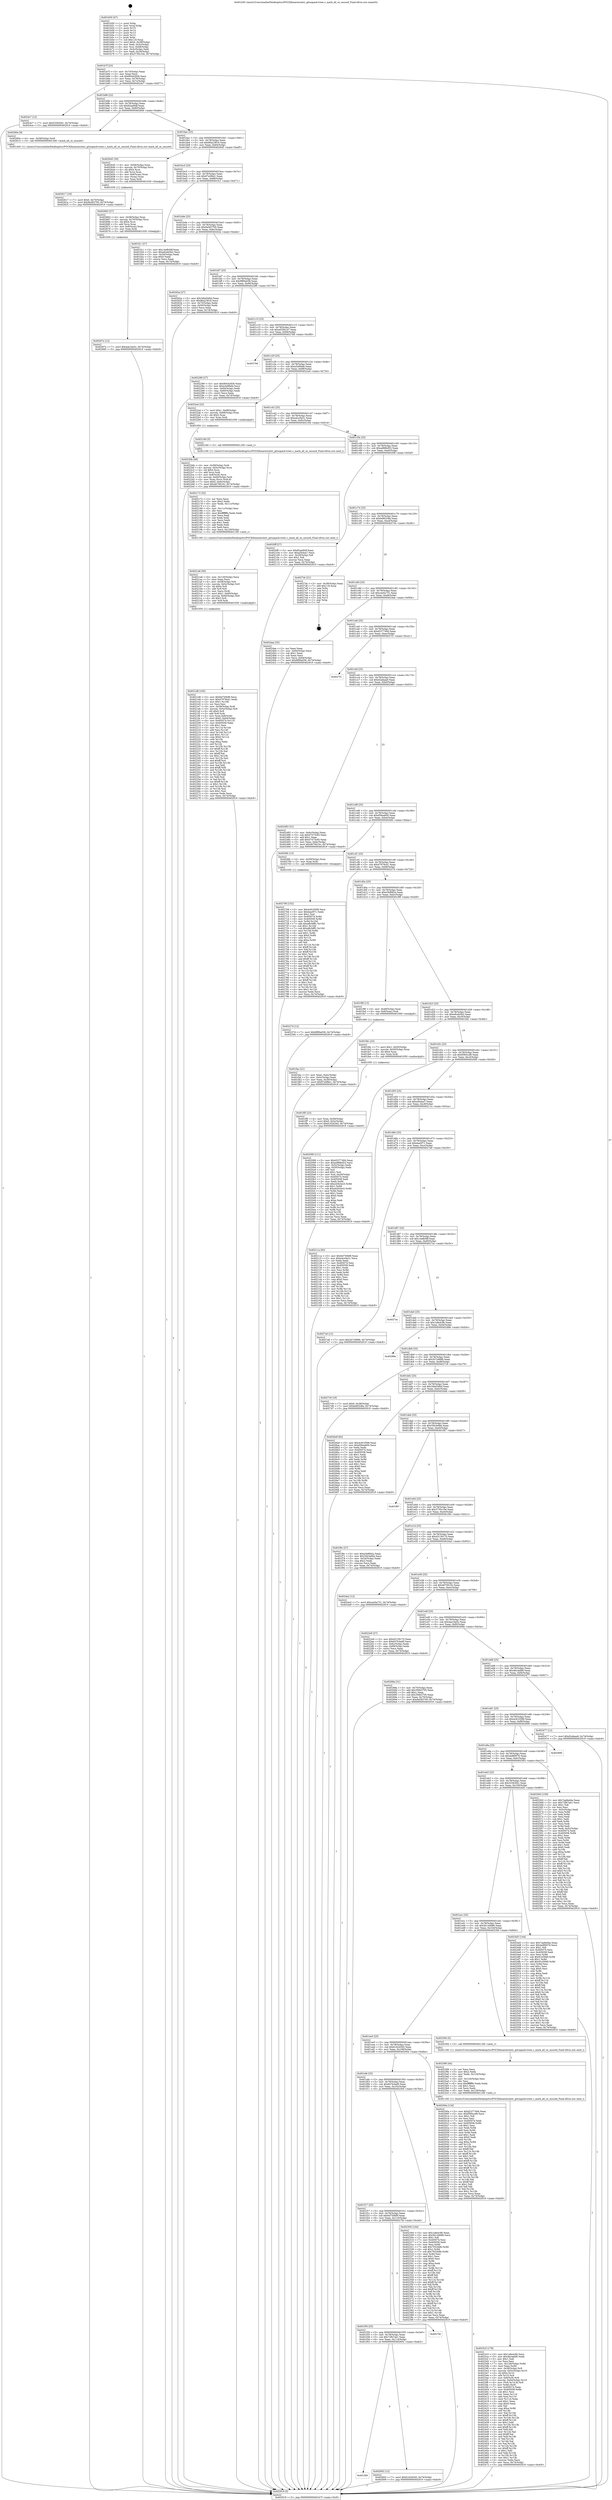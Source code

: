 digraph "0x401b50" {
  label = "0x401b50 (/mnt/c/Users/mathe/Desktop/tcc/POCII/binaries/extr_gitunpack-trees.c_mark_all_ce_unused_Final-ollvm.out::main(0))"
  labelloc = "t"
  node[shape=record]

  Entry [label="",width=0.3,height=0.3,shape=circle,fillcolor=black,style=filled]
  "0x401b7f" [label="{
     0x401b7f [23]\l
     | [instrs]\l
     &nbsp;&nbsp;0x401b7f \<+3\>: mov -0x74(%rbp),%eax\l
     &nbsp;&nbsp;0x401b82 \<+2\>: mov %eax,%ecx\l
     &nbsp;&nbsp;0x401b84 \<+6\>: sub $0x80442836,%ecx\l
     &nbsp;&nbsp;0x401b8a \<+3\>: mov %eax,-0x78(%rbp)\l
     &nbsp;&nbsp;0x401b8d \<+3\>: mov %ecx,-0x7c(%rbp)\l
     &nbsp;&nbsp;0x401b90 \<+6\>: je 00000000004024c7 \<main+0x977\>\l
  }"]
  "0x4024c7" [label="{
     0x4024c7 [12]\l
     | [instrs]\l
     &nbsp;&nbsp;0x4024c7 \<+7\>: movl $0x53363f41,-0x74(%rbp)\l
     &nbsp;&nbsp;0x4024ce \<+5\>: jmp 0000000000402919 \<main+0xdc9\>\l
  }"]
  "0x401b96" [label="{
     0x401b96 [22]\l
     | [instrs]\l
     &nbsp;&nbsp;0x401b96 \<+5\>: jmp 0000000000401b9b \<main+0x4b\>\l
     &nbsp;&nbsp;0x401b9b \<+3\>: mov -0x78(%rbp),%eax\l
     &nbsp;&nbsp;0x401b9e \<+5\>: sub $0x82aefd4f,%eax\l
     &nbsp;&nbsp;0x401ba3 \<+3\>: mov %eax,-0x80(%rbp)\l
     &nbsp;&nbsp;0x401ba6 \<+6\>: je 000000000040260e \<main+0xabe\>\l
  }"]
  Exit [label="",width=0.3,height=0.3,shape=circle,fillcolor=black,style=filled,peripheries=2]
  "0x40260e" [label="{
     0x40260e [9]\l
     | [instrs]\l
     &nbsp;&nbsp;0x40260e \<+4\>: mov -0x58(%rbp),%rdi\l
     &nbsp;&nbsp;0x402612 \<+5\>: call 0000000000401440 \<mark_all_ce_unused\>\l
     | [calls]\l
     &nbsp;&nbsp;0x401440 \{1\} (/mnt/c/Users/mathe/Desktop/tcc/POCII/binaries/extr_gitunpack-trees.c_mark_all_ce_unused_Final-ollvm.out::mark_all_ce_unused)\l
  }"]
  "0x401bac" [label="{
     0x401bac [25]\l
     | [instrs]\l
     &nbsp;&nbsp;0x401bac \<+5\>: jmp 0000000000401bb1 \<main+0x61\>\l
     &nbsp;&nbsp;0x401bb1 \<+3\>: mov -0x78(%rbp),%eax\l
     &nbsp;&nbsp;0x401bb4 \<+5\>: sub $0x86a23816,%eax\l
     &nbsp;&nbsp;0x401bb9 \<+6\>: mov %eax,-0x84(%rbp)\l
     &nbsp;&nbsp;0x401bbf \<+6\>: je 0000000000402645 \<main+0xaf5\>\l
  }"]
  "0x402708" [label="{
     0x402708 [152]\l
     | [instrs]\l
     &nbsp;&nbsp;0x402708 \<+5\>: mov $0x4c810599,%ecx\l
     &nbsp;&nbsp;0x40270d \<+5\>: mov $0xdaa5f71,%edx\l
     &nbsp;&nbsp;0x402712 \<+3\>: mov $0x1,%sil\l
     &nbsp;&nbsp;0x402715 \<+8\>: mov 0x405074,%r8d\l
     &nbsp;&nbsp;0x40271d \<+8\>: mov 0x405058,%r9d\l
     &nbsp;&nbsp;0x402725 \<+3\>: mov %r8d,%r10d\l
     &nbsp;&nbsp;0x402728 \<+7\>: add $0xafb3dff1,%r10d\l
     &nbsp;&nbsp;0x40272f \<+4\>: sub $0x1,%r10d\l
     &nbsp;&nbsp;0x402733 \<+7\>: sub $0xafb3dff1,%r10d\l
     &nbsp;&nbsp;0x40273a \<+4\>: imul %r10d,%r8d\l
     &nbsp;&nbsp;0x40273e \<+4\>: and $0x1,%r8d\l
     &nbsp;&nbsp;0x402742 \<+4\>: cmp $0x0,%r8d\l
     &nbsp;&nbsp;0x402746 \<+4\>: sete %r11b\l
     &nbsp;&nbsp;0x40274a \<+4\>: cmp $0xa,%r9d\l
     &nbsp;&nbsp;0x40274e \<+3\>: setl %bl\l
     &nbsp;&nbsp;0x402751 \<+3\>: mov %r11b,%r14b\l
     &nbsp;&nbsp;0x402754 \<+4\>: xor $0xff,%r14b\l
     &nbsp;&nbsp;0x402758 \<+3\>: mov %bl,%r15b\l
     &nbsp;&nbsp;0x40275b \<+4\>: xor $0xff,%r15b\l
     &nbsp;&nbsp;0x40275f \<+4\>: xor $0x1,%sil\l
     &nbsp;&nbsp;0x402763 \<+3\>: mov %r14b,%r12b\l
     &nbsp;&nbsp;0x402766 \<+4\>: and $0xff,%r12b\l
     &nbsp;&nbsp;0x40276a \<+3\>: and %sil,%r11b\l
     &nbsp;&nbsp;0x40276d \<+3\>: mov %r15b,%r13b\l
     &nbsp;&nbsp;0x402770 \<+4\>: and $0xff,%r13b\l
     &nbsp;&nbsp;0x402774 \<+3\>: and %sil,%bl\l
     &nbsp;&nbsp;0x402777 \<+3\>: or %r11b,%r12b\l
     &nbsp;&nbsp;0x40277a \<+3\>: or %bl,%r13b\l
     &nbsp;&nbsp;0x40277d \<+3\>: xor %r13b,%r12b\l
     &nbsp;&nbsp;0x402780 \<+3\>: or %r15b,%r14b\l
     &nbsp;&nbsp;0x402783 \<+4\>: xor $0xff,%r14b\l
     &nbsp;&nbsp;0x402787 \<+4\>: or $0x1,%sil\l
     &nbsp;&nbsp;0x40278b \<+3\>: and %sil,%r14b\l
     &nbsp;&nbsp;0x40278e \<+3\>: or %r14b,%r12b\l
     &nbsp;&nbsp;0x402791 \<+4\>: test $0x1,%r12b\l
     &nbsp;&nbsp;0x402795 \<+3\>: cmovne %edx,%ecx\l
     &nbsp;&nbsp;0x402798 \<+3\>: mov %ecx,-0x74(%rbp)\l
     &nbsp;&nbsp;0x40279b \<+5\>: jmp 0000000000402919 \<main+0xdc9\>\l
  }"]
  "0x402645" [label="{
     0x402645 [30]\l
     | [instrs]\l
     &nbsp;&nbsp;0x402645 \<+4\>: mov -0x58(%rbp),%rax\l
     &nbsp;&nbsp;0x402649 \<+4\>: movslq -0x70(%rbp),%rcx\l
     &nbsp;&nbsp;0x40264d \<+4\>: shl $0x4,%rcx\l
     &nbsp;&nbsp;0x402651 \<+3\>: add %rcx,%rax\l
     &nbsp;&nbsp;0x402654 \<+4\>: mov 0x8(%rax),%rax\l
     &nbsp;&nbsp;0x402658 \<+3\>: mov (%rax),%rax\l
     &nbsp;&nbsp;0x40265b \<+3\>: mov %rax,%rdi\l
     &nbsp;&nbsp;0x40265e \<+5\>: call 0000000000401030 \<free@plt\>\l
     | [calls]\l
     &nbsp;&nbsp;0x401030 \{1\} (unknown)\l
  }"]
  "0x401bc5" [label="{
     0x401bc5 [25]\l
     | [instrs]\l
     &nbsp;&nbsp;0x401bc5 \<+5\>: jmp 0000000000401bca \<main+0x7a\>\l
     &nbsp;&nbsp;0x401bca \<+3\>: mov -0x78(%rbp),%eax\l
     &nbsp;&nbsp;0x401bcd \<+5\>: sub $0x97a5f6e1,%eax\l
     &nbsp;&nbsp;0x401bd2 \<+6\>: mov %eax,-0x88(%rbp)\l
     &nbsp;&nbsp;0x401bd8 \<+6\>: je 0000000000401fc1 \<main+0x471\>\l
  }"]
  "0x40267e" [label="{
     0x40267e [12]\l
     | [instrs]\l
     &nbsp;&nbsp;0x40267e \<+7\>: movl $0x4ae1be5c,-0x74(%rbp)\l
     &nbsp;&nbsp;0x402685 \<+5\>: jmp 0000000000402919 \<main+0xdc9\>\l
  }"]
  "0x401fc1" [label="{
     0x401fc1 [27]\l
     | [instrs]\l
     &nbsp;&nbsp;0x401fc1 \<+5\>: mov $0x14efb58f,%eax\l
     &nbsp;&nbsp;0x401fc6 \<+5\>: mov $0xe9ceb5b2,%ecx\l
     &nbsp;&nbsp;0x401fcb \<+3\>: mov -0x30(%rbp),%edx\l
     &nbsp;&nbsp;0x401fce \<+3\>: cmp $0x0,%edx\l
     &nbsp;&nbsp;0x401fd1 \<+3\>: cmove %ecx,%eax\l
     &nbsp;&nbsp;0x401fd4 \<+3\>: mov %eax,-0x74(%rbp)\l
     &nbsp;&nbsp;0x401fd7 \<+5\>: jmp 0000000000402919 \<main+0xdc9\>\l
  }"]
  "0x401bde" [label="{
     0x401bde [25]\l
     | [instrs]\l
     &nbsp;&nbsp;0x401bde \<+5\>: jmp 0000000000401be3 \<main+0x93\>\l
     &nbsp;&nbsp;0x401be3 \<+3\>: mov -0x78(%rbp),%eax\l
     &nbsp;&nbsp;0x401be6 \<+5\>: sub $0x9a583700,%eax\l
     &nbsp;&nbsp;0x401beb \<+6\>: mov %eax,-0x8c(%rbp)\l
     &nbsp;&nbsp;0x401bf1 \<+6\>: je 000000000040262a \<main+0xada\>\l
  }"]
  "0x402663" [label="{
     0x402663 [27]\l
     | [instrs]\l
     &nbsp;&nbsp;0x402663 \<+4\>: mov -0x58(%rbp),%rax\l
     &nbsp;&nbsp;0x402667 \<+4\>: movslq -0x70(%rbp),%rcx\l
     &nbsp;&nbsp;0x40266b \<+4\>: shl $0x4,%rcx\l
     &nbsp;&nbsp;0x40266f \<+3\>: add %rcx,%rax\l
     &nbsp;&nbsp;0x402672 \<+4\>: mov 0x8(%rax),%rax\l
     &nbsp;&nbsp;0x402676 \<+3\>: mov %rax,%rdi\l
     &nbsp;&nbsp;0x402679 \<+5\>: call 0000000000401030 \<free@plt\>\l
     | [calls]\l
     &nbsp;&nbsp;0x401030 \{1\} (unknown)\l
  }"]
  "0x40262a" [label="{
     0x40262a [27]\l
     | [instrs]\l
     &nbsp;&nbsp;0x40262a \<+5\>: mov $0x34bd3d0d,%eax\l
     &nbsp;&nbsp;0x40262f \<+5\>: mov $0x86a23816,%ecx\l
     &nbsp;&nbsp;0x402634 \<+3\>: mov -0x70(%rbp),%edx\l
     &nbsp;&nbsp;0x402637 \<+3\>: cmp -0x50(%rbp),%edx\l
     &nbsp;&nbsp;0x40263a \<+3\>: cmovl %ecx,%eax\l
     &nbsp;&nbsp;0x40263d \<+3\>: mov %eax,-0x74(%rbp)\l
     &nbsp;&nbsp;0x402640 \<+5\>: jmp 0000000000402919 \<main+0xdc9\>\l
  }"]
  "0x401bf7" [label="{
     0x401bf7 [25]\l
     | [instrs]\l
     &nbsp;&nbsp;0x401bf7 \<+5\>: jmp 0000000000401bfc \<main+0xac\>\l
     &nbsp;&nbsp;0x401bfc \<+3\>: mov -0x78(%rbp),%eax\l
     &nbsp;&nbsp;0x401bff \<+5\>: sub $0x9f90a036,%eax\l
     &nbsp;&nbsp;0x401c04 \<+6\>: mov %eax,-0x90(%rbp)\l
     &nbsp;&nbsp;0x401c0a \<+6\>: je 0000000000402289 \<main+0x739\>\l
  }"]
  "0x402617" [label="{
     0x402617 [19]\l
     | [instrs]\l
     &nbsp;&nbsp;0x402617 \<+7\>: movl $0x0,-0x70(%rbp)\l
     &nbsp;&nbsp;0x40261e \<+7\>: movl $0x9a583700,-0x74(%rbp)\l
     &nbsp;&nbsp;0x402625 \<+5\>: jmp 0000000000402919 \<main+0xdc9\>\l
  }"]
  "0x402289" [label="{
     0x402289 [27]\l
     | [instrs]\l
     &nbsp;&nbsp;0x402289 \<+5\>: mov $0x80442836,%eax\l
     &nbsp;&nbsp;0x40228e \<+5\>: mov $0xa3e99efe,%ecx\l
     &nbsp;&nbsp;0x402293 \<+3\>: mov -0x64(%rbp),%edx\l
     &nbsp;&nbsp;0x402296 \<+3\>: cmp -0x60(%rbp),%edx\l
     &nbsp;&nbsp;0x402299 \<+3\>: cmovl %ecx,%eax\l
     &nbsp;&nbsp;0x40229c \<+3\>: mov %eax,-0x74(%rbp)\l
     &nbsp;&nbsp;0x40229f \<+5\>: jmp 0000000000402919 \<main+0xdc9\>\l
  }"]
  "0x401c10" [label="{
     0x401c10 [25]\l
     | [instrs]\l
     &nbsp;&nbsp;0x401c10 \<+5\>: jmp 0000000000401c15 \<main+0xc5\>\l
     &nbsp;&nbsp;0x401c15 \<+3\>: mov -0x78(%rbp),%eax\l
     &nbsp;&nbsp;0x401c18 \<+5\>: sub $0xa035b1a7,%eax\l
     &nbsp;&nbsp;0x401c1d \<+6\>: mov %eax,-0x94(%rbp)\l
     &nbsp;&nbsp;0x401c23 \<+6\>: je 00000000004027b8 \<main+0xc68\>\l
  }"]
  "0x401f49" [label="{
     0x401f49\l
  }", style=dashed]
  "0x4027b8" [label="{
     0x4027b8\l
  }", style=dashed]
  "0x401c29" [label="{
     0x401c29 [25]\l
     | [instrs]\l
     &nbsp;&nbsp;0x401c29 \<+5\>: jmp 0000000000401c2e \<main+0xde\>\l
     &nbsp;&nbsp;0x401c2e \<+3\>: mov -0x78(%rbp),%eax\l
     &nbsp;&nbsp;0x401c31 \<+5\>: sub $0xa3e99efe,%eax\l
     &nbsp;&nbsp;0x401c36 \<+6\>: mov %eax,-0x98(%rbp)\l
     &nbsp;&nbsp;0x401c3c \<+6\>: je 00000000004022a4 \<main+0x754\>\l
  }"]
  "0x402602" [label="{
     0x402602 [12]\l
     | [instrs]\l
     &nbsp;&nbsp;0x402602 \<+7\>: movl $0x6162d345,-0x74(%rbp)\l
     &nbsp;&nbsp;0x402609 \<+5\>: jmp 0000000000402919 \<main+0xdc9\>\l
  }"]
  "0x4022a4" [label="{
     0x4022a4 [23]\l
     | [instrs]\l
     &nbsp;&nbsp;0x4022a4 \<+7\>: movl $0x1,-0x68(%rbp)\l
     &nbsp;&nbsp;0x4022ab \<+4\>: movslq -0x68(%rbp),%rax\l
     &nbsp;&nbsp;0x4022af \<+4\>: shl $0x2,%rax\l
     &nbsp;&nbsp;0x4022b3 \<+3\>: mov %rax,%rdi\l
     &nbsp;&nbsp;0x4022b6 \<+5\>: call 0000000000401050 \<malloc@plt\>\l
     | [calls]\l
     &nbsp;&nbsp;0x401050 \{1\} (unknown)\l
  }"]
  "0x401c42" [label="{
     0x401c42 [25]\l
     | [instrs]\l
     &nbsp;&nbsp;0x401c42 \<+5\>: jmp 0000000000401c47 \<main+0xf7\>\l
     &nbsp;&nbsp;0x401c47 \<+3\>: mov -0x78(%rbp),%eax\l
     &nbsp;&nbsp;0x401c4a \<+5\>: sub $0xa4cc9a31,%eax\l
     &nbsp;&nbsp;0x401c4f \<+6\>: mov %eax,-0x9c(%rbp)\l
     &nbsp;&nbsp;0x401c55 \<+6\>: je 000000000040216d \<main+0x61d\>\l
  }"]
  "0x401f30" [label="{
     0x401f30 [25]\l
     | [instrs]\l
     &nbsp;&nbsp;0x401f30 \<+5\>: jmp 0000000000401f35 \<main+0x3e5\>\l
     &nbsp;&nbsp;0x401f35 \<+3\>: mov -0x78(%rbp),%eax\l
     &nbsp;&nbsp;0x401f38 \<+5\>: sub $0x72fb7ab1,%eax\l
     &nbsp;&nbsp;0x401f3d \<+6\>: mov %eax,-0x114(%rbp)\l
     &nbsp;&nbsp;0x401f43 \<+6\>: je 0000000000402602 \<main+0xab2\>\l
  }"]
  "0x40216d" [label="{
     0x40216d [5]\l
     | [instrs]\l
     &nbsp;&nbsp;0x40216d \<+5\>: call 0000000000401160 \<next_i\>\l
     | [calls]\l
     &nbsp;&nbsp;0x401160 \{1\} (/mnt/c/Users/mathe/Desktop/tcc/POCII/binaries/extr_gitunpack-trees.c_mark_all_ce_unused_Final-ollvm.out::next_i)\l
  }"]
  "0x401c5b" [label="{
     0x401c5b [25]\l
     | [instrs]\l
     &nbsp;&nbsp;0x401c5b \<+5\>: jmp 0000000000401c60 \<main+0x110\>\l
     &nbsp;&nbsp;0x401c60 \<+3\>: mov -0x78(%rbp),%eax\l
     &nbsp;&nbsp;0x401c63 \<+5\>: sub $0xad88bd53,%eax\l
     &nbsp;&nbsp;0x401c68 \<+6\>: mov %eax,-0xa0(%rbp)\l
     &nbsp;&nbsp;0x401c6e \<+6\>: je 00000000004020ff \<main+0x5af\>\l
  }"]
  "0x4027fd" [label="{
     0x4027fd\l
  }", style=dashed]
  "0x4020ff" [label="{
     0x4020ff [27]\l
     | [instrs]\l
     &nbsp;&nbsp;0x4020ff \<+5\>: mov $0x82aefd4f,%eax\l
     &nbsp;&nbsp;0x402104 \<+5\>: mov $0xa5b4ea7,%ecx\l
     &nbsp;&nbsp;0x402109 \<+3\>: mov -0x29(%rbp),%dl\l
     &nbsp;&nbsp;0x40210c \<+3\>: test $0x1,%dl\l
     &nbsp;&nbsp;0x40210f \<+3\>: cmovne %ecx,%eax\l
     &nbsp;&nbsp;0x402112 \<+3\>: mov %eax,-0x74(%rbp)\l
     &nbsp;&nbsp;0x402115 \<+5\>: jmp 0000000000402919 \<main+0xdc9\>\l
  }"]
  "0x401c74" [label="{
     0x401c74 [25]\l
     | [instrs]\l
     &nbsp;&nbsp;0x401c74 \<+5\>: jmp 0000000000401c79 \<main+0x129\>\l
     &nbsp;&nbsp;0x401c79 \<+3\>: mov -0x78(%rbp),%eax\l
     &nbsp;&nbsp;0x401c7c \<+5\>: sub $0xbd6024fa,%eax\l
     &nbsp;&nbsp;0x401c81 \<+6\>: mov %eax,-0xa4(%rbp)\l
     &nbsp;&nbsp;0x401c87 \<+6\>: je 00000000004027dc \<main+0xc8c\>\l
  }"]
  "0x4023c5" [label="{
     0x4023c5 [178]\l
     | [instrs]\l
     &nbsp;&nbsp;0x4023c5 \<+5\>: mov $0x1afe4c9b,%ecx\l
     &nbsp;&nbsp;0x4023ca \<+5\>: mov $0x4bc4afd0,%edx\l
     &nbsp;&nbsp;0x4023cf \<+3\>: mov $0x1,%dil\l
     &nbsp;&nbsp;0x4023d2 \<+2\>: xor %esi,%esi\l
     &nbsp;&nbsp;0x4023d4 \<+7\>: mov -0x128(%rbp),%r8d\l
     &nbsp;&nbsp;0x4023db \<+4\>: imul %eax,%r8d\l
     &nbsp;&nbsp;0x4023df \<+4\>: mov -0x58(%rbp),%r9\l
     &nbsp;&nbsp;0x4023e3 \<+4\>: movslq -0x5c(%rbp),%r10\l
     &nbsp;&nbsp;0x4023e7 \<+4\>: shl $0x4,%r10\l
     &nbsp;&nbsp;0x4023eb \<+3\>: add %r10,%r9\l
     &nbsp;&nbsp;0x4023ee \<+4\>: mov 0x8(%r9),%r9\l
     &nbsp;&nbsp;0x4023f2 \<+4\>: movslq -0x64(%rbp),%r10\l
     &nbsp;&nbsp;0x4023f6 \<+4\>: mov (%r9,%r10,8),%r9\l
     &nbsp;&nbsp;0x4023fa \<+3\>: mov %r8d,(%r9)\l
     &nbsp;&nbsp;0x4023fd \<+7\>: mov 0x405074,%eax\l
     &nbsp;&nbsp;0x402404 \<+8\>: mov 0x405058,%r8d\l
     &nbsp;&nbsp;0x40240c \<+3\>: sub $0x1,%esi\l
     &nbsp;&nbsp;0x40240f \<+3\>: mov %eax,%r11d\l
     &nbsp;&nbsp;0x402412 \<+3\>: add %esi,%r11d\l
     &nbsp;&nbsp;0x402415 \<+4\>: imul %r11d,%eax\l
     &nbsp;&nbsp;0x402419 \<+3\>: and $0x1,%eax\l
     &nbsp;&nbsp;0x40241c \<+3\>: cmp $0x0,%eax\l
     &nbsp;&nbsp;0x40241f \<+3\>: sete %bl\l
     &nbsp;&nbsp;0x402422 \<+4\>: cmp $0xa,%r8d\l
     &nbsp;&nbsp;0x402426 \<+4\>: setl %r14b\l
     &nbsp;&nbsp;0x40242a \<+3\>: mov %bl,%r15b\l
     &nbsp;&nbsp;0x40242d \<+4\>: xor $0xff,%r15b\l
     &nbsp;&nbsp;0x402431 \<+3\>: mov %r14b,%r12b\l
     &nbsp;&nbsp;0x402434 \<+4\>: xor $0xff,%r12b\l
     &nbsp;&nbsp;0x402438 \<+4\>: xor $0x1,%dil\l
     &nbsp;&nbsp;0x40243c \<+3\>: mov %r15b,%r13b\l
     &nbsp;&nbsp;0x40243f \<+4\>: and $0xff,%r13b\l
     &nbsp;&nbsp;0x402443 \<+3\>: and %dil,%bl\l
     &nbsp;&nbsp;0x402446 \<+3\>: mov %r12b,%al\l
     &nbsp;&nbsp;0x402449 \<+2\>: and $0xff,%al\l
     &nbsp;&nbsp;0x40244b \<+3\>: and %dil,%r14b\l
     &nbsp;&nbsp;0x40244e \<+3\>: or %bl,%r13b\l
     &nbsp;&nbsp;0x402451 \<+3\>: or %r14b,%al\l
     &nbsp;&nbsp;0x402454 \<+3\>: xor %al,%r13b\l
     &nbsp;&nbsp;0x402457 \<+3\>: or %r12b,%r15b\l
     &nbsp;&nbsp;0x40245a \<+4\>: xor $0xff,%r15b\l
     &nbsp;&nbsp;0x40245e \<+4\>: or $0x1,%dil\l
     &nbsp;&nbsp;0x402462 \<+3\>: and %dil,%r15b\l
     &nbsp;&nbsp;0x402465 \<+3\>: or %r15b,%r13b\l
     &nbsp;&nbsp;0x402468 \<+4\>: test $0x1,%r13b\l
     &nbsp;&nbsp;0x40246c \<+3\>: cmovne %edx,%ecx\l
     &nbsp;&nbsp;0x40246f \<+3\>: mov %ecx,-0x74(%rbp)\l
     &nbsp;&nbsp;0x402472 \<+5\>: jmp 0000000000402919 \<main+0xdc9\>\l
  }"]
  "0x4027dc" [label="{
     0x4027dc [21]\l
     | [instrs]\l
     &nbsp;&nbsp;0x4027dc \<+3\>: mov -0x38(%rbp),%eax\l
     &nbsp;&nbsp;0x4027df \<+7\>: add $0x118,%rsp\l
     &nbsp;&nbsp;0x4027e6 \<+1\>: pop %rbx\l
     &nbsp;&nbsp;0x4027e7 \<+2\>: pop %r12\l
     &nbsp;&nbsp;0x4027e9 \<+2\>: pop %r13\l
     &nbsp;&nbsp;0x4027eb \<+2\>: pop %r14\l
     &nbsp;&nbsp;0x4027ed \<+2\>: pop %r15\l
     &nbsp;&nbsp;0x4027ef \<+1\>: pop %rbp\l
     &nbsp;&nbsp;0x4027f0 \<+1\>: ret\l
  }"]
  "0x401c8d" [label="{
     0x401c8d [25]\l
     | [instrs]\l
     &nbsp;&nbsp;0x401c8d \<+5\>: jmp 0000000000401c92 \<main+0x142\>\l
     &nbsp;&nbsp;0x401c92 \<+3\>: mov -0x78(%rbp),%eax\l
     &nbsp;&nbsp;0x401c95 \<+5\>: sub $0xcee5a731,%eax\l
     &nbsp;&nbsp;0x401c9a \<+6\>: mov %eax,-0xa8(%rbp)\l
     &nbsp;&nbsp;0x401ca0 \<+6\>: je 00000000004024ae \<main+0x95e\>\l
  }"]
  "0x402399" [label="{
     0x402399 [44]\l
     | [instrs]\l
     &nbsp;&nbsp;0x402399 \<+2\>: xor %ecx,%ecx\l
     &nbsp;&nbsp;0x40239b \<+5\>: mov $0x2,%edx\l
     &nbsp;&nbsp;0x4023a0 \<+6\>: mov %edx,-0x124(%rbp)\l
     &nbsp;&nbsp;0x4023a6 \<+1\>: cltd\l
     &nbsp;&nbsp;0x4023a7 \<+6\>: mov -0x124(%rbp),%esi\l
     &nbsp;&nbsp;0x4023ad \<+2\>: idiv %esi\l
     &nbsp;&nbsp;0x4023af \<+6\>: imul $0xfffffffe,%edx,%edx\l
     &nbsp;&nbsp;0x4023b5 \<+3\>: sub $0x1,%ecx\l
     &nbsp;&nbsp;0x4023b8 \<+2\>: sub %ecx,%edx\l
     &nbsp;&nbsp;0x4023ba \<+6\>: mov %edx,-0x128(%rbp)\l
     &nbsp;&nbsp;0x4023c0 \<+5\>: call 0000000000401160 \<next_i\>\l
     | [calls]\l
     &nbsp;&nbsp;0x401160 \{1\} (/mnt/c/Users/mathe/Desktop/tcc/POCII/binaries/extr_gitunpack-trees.c_mark_all_ce_unused_Final-ollvm.out::next_i)\l
  }"]
  "0x4024ae" [label="{
     0x4024ae [25]\l
     | [instrs]\l
     &nbsp;&nbsp;0x4024ae \<+2\>: xor %eax,%eax\l
     &nbsp;&nbsp;0x4024b0 \<+3\>: mov -0x64(%rbp),%ecx\l
     &nbsp;&nbsp;0x4024b3 \<+3\>: sub $0x1,%eax\l
     &nbsp;&nbsp;0x4024b6 \<+2\>: sub %eax,%ecx\l
     &nbsp;&nbsp;0x4024b8 \<+3\>: mov %ecx,-0x64(%rbp)\l
     &nbsp;&nbsp;0x4024bb \<+7\>: movl $0x9f90a036,-0x74(%rbp)\l
     &nbsp;&nbsp;0x4024c2 \<+5\>: jmp 0000000000402919 \<main+0xdc9\>\l
  }"]
  "0x401ca6" [label="{
     0x401ca6 [25]\l
     | [instrs]\l
     &nbsp;&nbsp;0x401ca6 \<+5\>: jmp 0000000000401cab \<main+0x15b\>\l
     &nbsp;&nbsp;0x401cab \<+3\>: mov -0x78(%rbp),%eax\l
     &nbsp;&nbsp;0x401cae \<+5\>: sub $0xd2377494,%eax\l
     &nbsp;&nbsp;0x401cb3 \<+6\>: mov %eax,-0xac(%rbp)\l
     &nbsp;&nbsp;0x401cb9 \<+6\>: je 00000000004027f1 \<main+0xca1\>\l
  }"]
  "0x401f17" [label="{
     0x401f17 [25]\l
     | [instrs]\l
     &nbsp;&nbsp;0x401f17 \<+5\>: jmp 0000000000401f1c \<main+0x3cc\>\l
     &nbsp;&nbsp;0x401f1c \<+3\>: mov -0x78(%rbp),%eax\l
     &nbsp;&nbsp;0x401f1f \<+5\>: sub $0x6d750bf9,%eax\l
     &nbsp;&nbsp;0x401f24 \<+6\>: mov %eax,-0x110(%rbp)\l
     &nbsp;&nbsp;0x401f2a \<+6\>: je 00000000004027fd \<main+0xcad\>\l
  }"]
  "0x4027f1" [label="{
     0x4027f1\l
  }", style=dashed]
  "0x401cbf" [label="{
     0x401cbf [25]\l
     | [instrs]\l
     &nbsp;&nbsp;0x401cbf \<+5\>: jmp 0000000000401cc4 \<main+0x174\>\l
     &nbsp;&nbsp;0x401cc4 \<+3\>: mov -0x78(%rbp),%eax\l
     &nbsp;&nbsp;0x401cc7 \<+5\>: sub $0xd2afaaa9,%eax\l
     &nbsp;&nbsp;0x401ccc \<+6\>: mov %eax,-0xb0(%rbp)\l
     &nbsp;&nbsp;0x401cd2 \<+6\>: je 0000000000402483 \<main+0x933\>\l
  }"]
  "0x402304" [label="{
     0x402304 [144]\l
     | [instrs]\l
     &nbsp;&nbsp;0x402304 \<+5\>: mov $0x1afe4c9b,%eax\l
     &nbsp;&nbsp;0x402309 \<+5\>: mov $0x5b144686,%ecx\l
     &nbsp;&nbsp;0x40230e \<+2\>: mov $0x1,%dl\l
     &nbsp;&nbsp;0x402310 \<+7\>: mov 0x405074,%esi\l
     &nbsp;&nbsp;0x402317 \<+7\>: mov 0x405058,%edi\l
     &nbsp;&nbsp;0x40231e \<+3\>: mov %esi,%r8d\l
     &nbsp;&nbsp;0x402321 \<+7\>: add $0x7f324dfe,%r8d\l
     &nbsp;&nbsp;0x402328 \<+4\>: sub $0x1,%r8d\l
     &nbsp;&nbsp;0x40232c \<+7\>: sub $0x7f324dfe,%r8d\l
     &nbsp;&nbsp;0x402333 \<+4\>: imul %r8d,%esi\l
     &nbsp;&nbsp;0x402337 \<+3\>: and $0x1,%esi\l
     &nbsp;&nbsp;0x40233a \<+3\>: cmp $0x0,%esi\l
     &nbsp;&nbsp;0x40233d \<+4\>: sete %r9b\l
     &nbsp;&nbsp;0x402341 \<+3\>: cmp $0xa,%edi\l
     &nbsp;&nbsp;0x402344 \<+4\>: setl %r10b\l
     &nbsp;&nbsp;0x402348 \<+3\>: mov %r9b,%r11b\l
     &nbsp;&nbsp;0x40234b \<+4\>: xor $0xff,%r11b\l
     &nbsp;&nbsp;0x40234f \<+3\>: mov %r10b,%bl\l
     &nbsp;&nbsp;0x402352 \<+3\>: xor $0xff,%bl\l
     &nbsp;&nbsp;0x402355 \<+3\>: xor $0x1,%dl\l
     &nbsp;&nbsp;0x402358 \<+3\>: mov %r11b,%r14b\l
     &nbsp;&nbsp;0x40235b \<+4\>: and $0xff,%r14b\l
     &nbsp;&nbsp;0x40235f \<+3\>: and %dl,%r9b\l
     &nbsp;&nbsp;0x402362 \<+3\>: mov %bl,%r15b\l
     &nbsp;&nbsp;0x402365 \<+4\>: and $0xff,%r15b\l
     &nbsp;&nbsp;0x402369 \<+3\>: and %dl,%r10b\l
     &nbsp;&nbsp;0x40236c \<+3\>: or %r9b,%r14b\l
     &nbsp;&nbsp;0x40236f \<+3\>: or %r10b,%r15b\l
     &nbsp;&nbsp;0x402372 \<+3\>: xor %r15b,%r14b\l
     &nbsp;&nbsp;0x402375 \<+3\>: or %bl,%r11b\l
     &nbsp;&nbsp;0x402378 \<+4\>: xor $0xff,%r11b\l
     &nbsp;&nbsp;0x40237c \<+3\>: or $0x1,%dl\l
     &nbsp;&nbsp;0x40237f \<+3\>: and %dl,%r11b\l
     &nbsp;&nbsp;0x402382 \<+3\>: or %r11b,%r14b\l
     &nbsp;&nbsp;0x402385 \<+4\>: test $0x1,%r14b\l
     &nbsp;&nbsp;0x402389 \<+3\>: cmovne %ecx,%eax\l
     &nbsp;&nbsp;0x40238c \<+3\>: mov %eax,-0x74(%rbp)\l
     &nbsp;&nbsp;0x40238f \<+5\>: jmp 0000000000402919 \<main+0xdc9\>\l
  }"]
  "0x402483" [label="{
     0x402483 [31]\l
     | [instrs]\l
     &nbsp;&nbsp;0x402483 \<+3\>: mov -0x6c(%rbp),%eax\l
     &nbsp;&nbsp;0x402486 \<+5\>: sub $0xd7473c65,%eax\l
     &nbsp;&nbsp;0x40248b \<+3\>: add $0x1,%eax\l
     &nbsp;&nbsp;0x40248e \<+5\>: add $0xd7473c65,%eax\l
     &nbsp;&nbsp;0x402493 \<+3\>: mov %eax,-0x6c(%rbp)\l
     &nbsp;&nbsp;0x402496 \<+7\>: movl $0x4670610c,-0x74(%rbp)\l
     &nbsp;&nbsp;0x40249d \<+5\>: jmp 0000000000402919 \<main+0xdc9\>\l
  }"]
  "0x401cd8" [label="{
     0x401cd8 [25]\l
     | [instrs]\l
     &nbsp;&nbsp;0x401cd8 \<+5\>: jmp 0000000000401cdd \<main+0x18d\>\l
     &nbsp;&nbsp;0x401cdd \<+3\>: mov -0x78(%rbp),%eax\l
     &nbsp;&nbsp;0x401ce0 \<+5\>: sub $0xd56ea600,%eax\l
     &nbsp;&nbsp;0x401ce5 \<+6\>: mov %eax,-0xb4(%rbp)\l
     &nbsp;&nbsp;0x401ceb \<+6\>: je 00000000004026fc \<main+0xbac\>\l
  }"]
  "0x4022bb" [label="{
     0x4022bb [46]\l
     | [instrs]\l
     &nbsp;&nbsp;0x4022bb \<+4\>: mov -0x58(%rbp),%rdi\l
     &nbsp;&nbsp;0x4022bf \<+4\>: movslq -0x5c(%rbp),%rcx\l
     &nbsp;&nbsp;0x4022c3 \<+4\>: shl $0x4,%rcx\l
     &nbsp;&nbsp;0x4022c7 \<+3\>: add %rcx,%rdi\l
     &nbsp;&nbsp;0x4022ca \<+4\>: mov 0x8(%rdi),%rcx\l
     &nbsp;&nbsp;0x4022ce \<+4\>: movslq -0x64(%rbp),%rdi\l
     &nbsp;&nbsp;0x4022d2 \<+4\>: mov %rax,(%rcx,%rdi,8)\l
     &nbsp;&nbsp;0x4022d6 \<+7\>: movl $0x0,-0x6c(%rbp)\l
     &nbsp;&nbsp;0x4022dd \<+7\>: movl $0x4670610c,-0x74(%rbp)\l
     &nbsp;&nbsp;0x4022e4 \<+5\>: jmp 0000000000402919 \<main+0xdc9\>\l
  }"]
  "0x4026fc" [label="{
     0x4026fc [12]\l
     | [instrs]\l
     &nbsp;&nbsp;0x4026fc \<+4\>: mov -0x58(%rbp),%rax\l
     &nbsp;&nbsp;0x402700 \<+3\>: mov %rax,%rdi\l
     &nbsp;&nbsp;0x402703 \<+5\>: call 0000000000401030 \<free@plt\>\l
     | [calls]\l
     &nbsp;&nbsp;0x401030 \{1\} (unknown)\l
  }"]
  "0x401cf1" [label="{
     0x401cf1 [25]\l
     | [instrs]\l
     &nbsp;&nbsp;0x401cf1 \<+5\>: jmp 0000000000401cf6 \<main+0x1a6\>\l
     &nbsp;&nbsp;0x401cf6 \<+3\>: mov -0x78(%rbp),%eax\l
     &nbsp;&nbsp;0x401cf9 \<+5\>: sub $0xd7978cd1,%eax\l
     &nbsp;&nbsp;0x401cfe \<+6\>: mov %eax,-0xb8(%rbp)\l
     &nbsp;&nbsp;0x401d04 \<+6\>: je 000000000040227d \<main+0x72d\>\l
  }"]
  "0x4021d8" [label="{
     0x4021d8 [165]\l
     | [instrs]\l
     &nbsp;&nbsp;0x4021d8 \<+5\>: mov $0x6d750bf9,%ecx\l
     &nbsp;&nbsp;0x4021dd \<+5\>: mov $0xd7978cd1,%edx\l
     &nbsp;&nbsp;0x4021e2 \<+3\>: mov $0x1,%r10b\l
     &nbsp;&nbsp;0x4021e5 \<+2\>: xor %esi,%esi\l
     &nbsp;&nbsp;0x4021e7 \<+4\>: mov -0x58(%rbp),%rdi\l
     &nbsp;&nbsp;0x4021eb \<+4\>: movslq -0x5c(%rbp),%r8\l
     &nbsp;&nbsp;0x4021ef \<+4\>: shl $0x4,%r8\l
     &nbsp;&nbsp;0x4021f3 \<+3\>: add %r8,%rdi\l
     &nbsp;&nbsp;0x4021f6 \<+4\>: mov %rax,0x8(%rdi)\l
     &nbsp;&nbsp;0x4021fa \<+7\>: movl $0x0,-0x64(%rbp)\l
     &nbsp;&nbsp;0x402201 \<+8\>: mov 0x405074,%r11d\l
     &nbsp;&nbsp;0x402209 \<+7\>: mov 0x405058,%ebx\l
     &nbsp;&nbsp;0x402210 \<+3\>: sub $0x1,%esi\l
     &nbsp;&nbsp;0x402213 \<+3\>: mov %r11d,%r14d\l
     &nbsp;&nbsp;0x402216 \<+3\>: add %esi,%r14d\l
     &nbsp;&nbsp;0x402219 \<+4\>: imul %r14d,%r11d\l
     &nbsp;&nbsp;0x40221d \<+4\>: and $0x1,%r11d\l
     &nbsp;&nbsp;0x402221 \<+4\>: cmp $0x0,%r11d\l
     &nbsp;&nbsp;0x402225 \<+4\>: sete %r15b\l
     &nbsp;&nbsp;0x402229 \<+3\>: cmp $0xa,%ebx\l
     &nbsp;&nbsp;0x40222c \<+4\>: setl %r12b\l
     &nbsp;&nbsp;0x402230 \<+3\>: mov %r15b,%r13b\l
     &nbsp;&nbsp;0x402233 \<+4\>: xor $0xff,%r13b\l
     &nbsp;&nbsp;0x402237 \<+3\>: mov %r12b,%al\l
     &nbsp;&nbsp;0x40223a \<+2\>: xor $0xff,%al\l
     &nbsp;&nbsp;0x40223c \<+4\>: xor $0x1,%r10b\l
     &nbsp;&nbsp;0x402240 \<+3\>: mov %r13b,%sil\l
     &nbsp;&nbsp;0x402243 \<+4\>: and $0xff,%sil\l
     &nbsp;&nbsp;0x402247 \<+3\>: and %r10b,%r15b\l
     &nbsp;&nbsp;0x40224a \<+3\>: mov %al,%dil\l
     &nbsp;&nbsp;0x40224d \<+4\>: and $0xff,%dil\l
     &nbsp;&nbsp;0x402251 \<+3\>: and %r10b,%r12b\l
     &nbsp;&nbsp;0x402254 \<+3\>: or %r15b,%sil\l
     &nbsp;&nbsp;0x402257 \<+3\>: or %r12b,%dil\l
     &nbsp;&nbsp;0x40225a \<+3\>: xor %dil,%sil\l
     &nbsp;&nbsp;0x40225d \<+3\>: or %al,%r13b\l
     &nbsp;&nbsp;0x402260 \<+4\>: xor $0xff,%r13b\l
     &nbsp;&nbsp;0x402264 \<+4\>: or $0x1,%r10b\l
     &nbsp;&nbsp;0x402268 \<+3\>: and %r10b,%r13b\l
     &nbsp;&nbsp;0x40226b \<+3\>: or %r13b,%sil\l
     &nbsp;&nbsp;0x40226e \<+4\>: test $0x1,%sil\l
     &nbsp;&nbsp;0x402272 \<+3\>: cmovne %edx,%ecx\l
     &nbsp;&nbsp;0x402275 \<+3\>: mov %ecx,-0x74(%rbp)\l
     &nbsp;&nbsp;0x402278 \<+5\>: jmp 0000000000402919 \<main+0xdc9\>\l
  }"]
  "0x40227d" [label="{
     0x40227d [12]\l
     | [instrs]\l
     &nbsp;&nbsp;0x40227d \<+7\>: movl $0x9f90a036,-0x74(%rbp)\l
     &nbsp;&nbsp;0x402284 \<+5\>: jmp 0000000000402919 \<main+0xdc9\>\l
  }"]
  "0x401d0a" [label="{
     0x401d0a [25]\l
     | [instrs]\l
     &nbsp;&nbsp;0x401d0a \<+5\>: jmp 0000000000401d0f \<main+0x1bf\>\l
     &nbsp;&nbsp;0x401d0f \<+3\>: mov -0x78(%rbp),%eax\l
     &nbsp;&nbsp;0x401d12 \<+5\>: sub $0xe3bf682a,%eax\l
     &nbsp;&nbsp;0x401d17 \<+6\>: mov %eax,-0xbc(%rbp)\l
     &nbsp;&nbsp;0x401d1d \<+6\>: je 0000000000401f9f \<main+0x44f\>\l
  }"]
  "0x4021a6" [label="{
     0x4021a6 [50]\l
     | [instrs]\l
     &nbsp;&nbsp;0x4021a6 \<+6\>: mov -0x120(%rbp),%ecx\l
     &nbsp;&nbsp;0x4021ac \<+3\>: imul %eax,%ecx\l
     &nbsp;&nbsp;0x4021af \<+4\>: mov -0x58(%rbp),%r8\l
     &nbsp;&nbsp;0x4021b3 \<+4\>: movslq -0x5c(%rbp),%r9\l
     &nbsp;&nbsp;0x4021b7 \<+4\>: shl $0x4,%r9\l
     &nbsp;&nbsp;0x4021bb \<+3\>: add %r9,%r8\l
     &nbsp;&nbsp;0x4021be \<+3\>: mov %ecx,(%r8)\l
     &nbsp;&nbsp;0x4021c1 \<+7\>: movl $0x1,-0x60(%rbp)\l
     &nbsp;&nbsp;0x4021c8 \<+4\>: movslq -0x60(%rbp),%r8\l
     &nbsp;&nbsp;0x4021cc \<+4\>: shl $0x3,%r8\l
     &nbsp;&nbsp;0x4021d0 \<+3\>: mov %r8,%rdi\l
     &nbsp;&nbsp;0x4021d3 \<+5\>: call 0000000000401050 \<malloc@plt\>\l
     | [calls]\l
     &nbsp;&nbsp;0x401050 \{1\} (unknown)\l
  }"]
  "0x401f9f" [label="{
     0x401f9f [13]\l
     | [instrs]\l
     &nbsp;&nbsp;0x401f9f \<+4\>: mov -0x48(%rbp),%rax\l
     &nbsp;&nbsp;0x401fa3 \<+4\>: mov 0x8(%rax),%rdi\l
     &nbsp;&nbsp;0x401fa7 \<+5\>: call 0000000000401060 \<atoi@plt\>\l
     | [calls]\l
     &nbsp;&nbsp;0x401060 \{1\} (unknown)\l
  }"]
  "0x401d23" [label="{
     0x401d23 [25]\l
     | [instrs]\l
     &nbsp;&nbsp;0x401d23 \<+5\>: jmp 0000000000401d28 \<main+0x1d8\>\l
     &nbsp;&nbsp;0x401d28 \<+3\>: mov -0x78(%rbp),%eax\l
     &nbsp;&nbsp;0x401d2b \<+5\>: sub $0xe9ceb5b2,%eax\l
     &nbsp;&nbsp;0x401d30 \<+6\>: mov %eax,-0xc0(%rbp)\l
     &nbsp;&nbsp;0x401d36 \<+6\>: je 0000000000401fdc \<main+0x48c\>\l
  }"]
  "0x402172" [label="{
     0x402172 [52]\l
     | [instrs]\l
     &nbsp;&nbsp;0x402172 \<+2\>: xor %ecx,%ecx\l
     &nbsp;&nbsp;0x402174 \<+5\>: mov $0x2,%edx\l
     &nbsp;&nbsp;0x402179 \<+6\>: mov %edx,-0x11c(%rbp)\l
     &nbsp;&nbsp;0x40217f \<+1\>: cltd\l
     &nbsp;&nbsp;0x402180 \<+6\>: mov -0x11c(%rbp),%esi\l
     &nbsp;&nbsp;0x402186 \<+2\>: idiv %esi\l
     &nbsp;&nbsp;0x402188 \<+6\>: imul $0xfffffffe,%edx,%edx\l
     &nbsp;&nbsp;0x40218e \<+2\>: mov %ecx,%edi\l
     &nbsp;&nbsp;0x402190 \<+2\>: sub %edx,%edi\l
     &nbsp;&nbsp;0x402192 \<+2\>: mov %ecx,%edx\l
     &nbsp;&nbsp;0x402194 \<+3\>: sub $0x1,%edx\l
     &nbsp;&nbsp;0x402197 \<+2\>: add %edx,%edi\l
     &nbsp;&nbsp;0x402199 \<+2\>: sub %edi,%ecx\l
     &nbsp;&nbsp;0x40219b \<+6\>: mov %ecx,-0x120(%rbp)\l
     &nbsp;&nbsp;0x4021a1 \<+5\>: call 0000000000401160 \<next_i\>\l
     | [calls]\l
     &nbsp;&nbsp;0x401160 \{1\} (/mnt/c/Users/mathe/Desktop/tcc/POCII/binaries/extr_gitunpack-trees.c_mark_all_ce_unused_Final-ollvm.out::next_i)\l
  }"]
  "0x401fdc" [label="{
     0x401fdc [23]\l
     | [instrs]\l
     &nbsp;&nbsp;0x401fdc \<+7\>: movl $0x1,-0x50(%rbp)\l
     &nbsp;&nbsp;0x401fe3 \<+4\>: movslq -0x50(%rbp),%rax\l
     &nbsp;&nbsp;0x401fe7 \<+4\>: shl $0x4,%rax\l
     &nbsp;&nbsp;0x401feb \<+3\>: mov %rax,%rdi\l
     &nbsp;&nbsp;0x401fee \<+5\>: call 0000000000401050 \<malloc@plt\>\l
     | [calls]\l
     &nbsp;&nbsp;0x401050 \{1\} (unknown)\l
  }"]
  "0x401d3c" [label="{
     0x401d3c [25]\l
     | [instrs]\l
     &nbsp;&nbsp;0x401d3c \<+5\>: jmp 0000000000401d41 \<main+0x1f1\>\l
     &nbsp;&nbsp;0x401d41 \<+3\>: mov -0x78(%rbp),%eax\l
     &nbsp;&nbsp;0x401d44 \<+5\>: sub $0xf590ccd9,%eax\l
     &nbsp;&nbsp;0x401d49 \<+6\>: mov %eax,-0xc4(%rbp)\l
     &nbsp;&nbsp;0x401d4f \<+6\>: je 0000000000402090 \<main+0x540\>\l
  }"]
  "0x401efe" [label="{
     0x401efe [25]\l
     | [instrs]\l
     &nbsp;&nbsp;0x401efe \<+5\>: jmp 0000000000401f03 \<main+0x3b3\>\l
     &nbsp;&nbsp;0x401f03 \<+3\>: mov -0x78(%rbp),%eax\l
     &nbsp;&nbsp;0x401f06 \<+5\>: sub $0x647b3ad9,%eax\l
     &nbsp;&nbsp;0x401f0b \<+6\>: mov %eax,-0x10c(%rbp)\l
     &nbsp;&nbsp;0x401f11 \<+6\>: je 0000000000402304 \<main+0x7b4\>\l
  }"]
  "0x402090" [label="{
     0x402090 [111]\l
     | [instrs]\l
     &nbsp;&nbsp;0x402090 \<+5\>: mov $0xd2377494,%eax\l
     &nbsp;&nbsp;0x402095 \<+5\>: mov $0xad88bd53,%ecx\l
     &nbsp;&nbsp;0x40209a \<+3\>: mov -0x5c(%rbp),%edx\l
     &nbsp;&nbsp;0x40209d \<+3\>: cmp -0x50(%rbp),%edx\l
     &nbsp;&nbsp;0x4020a0 \<+4\>: setl %sil\l
     &nbsp;&nbsp;0x4020a4 \<+4\>: and $0x1,%sil\l
     &nbsp;&nbsp;0x4020a8 \<+4\>: mov %sil,-0x29(%rbp)\l
     &nbsp;&nbsp;0x4020ac \<+7\>: mov 0x405074,%edx\l
     &nbsp;&nbsp;0x4020b3 \<+7\>: mov 0x405058,%edi\l
     &nbsp;&nbsp;0x4020ba \<+3\>: mov %edx,%r8d\l
     &nbsp;&nbsp;0x4020bd \<+7\>: add $0xe43b3ec5,%r8d\l
     &nbsp;&nbsp;0x4020c4 \<+4\>: sub $0x1,%r8d\l
     &nbsp;&nbsp;0x4020c8 \<+7\>: sub $0xe43b3ec5,%r8d\l
     &nbsp;&nbsp;0x4020cf \<+4\>: imul %r8d,%edx\l
     &nbsp;&nbsp;0x4020d3 \<+3\>: and $0x1,%edx\l
     &nbsp;&nbsp;0x4020d6 \<+3\>: cmp $0x0,%edx\l
     &nbsp;&nbsp;0x4020d9 \<+4\>: sete %sil\l
     &nbsp;&nbsp;0x4020dd \<+3\>: cmp $0xa,%edi\l
     &nbsp;&nbsp;0x4020e0 \<+4\>: setl %r9b\l
     &nbsp;&nbsp;0x4020e4 \<+3\>: mov %sil,%r10b\l
     &nbsp;&nbsp;0x4020e7 \<+3\>: and %r9b,%r10b\l
     &nbsp;&nbsp;0x4020ea \<+3\>: xor %r9b,%sil\l
     &nbsp;&nbsp;0x4020ed \<+3\>: or %sil,%r10b\l
     &nbsp;&nbsp;0x4020f0 \<+4\>: test $0x1,%r10b\l
     &nbsp;&nbsp;0x4020f4 \<+3\>: cmovne %ecx,%eax\l
     &nbsp;&nbsp;0x4020f7 \<+3\>: mov %eax,-0x74(%rbp)\l
     &nbsp;&nbsp;0x4020fa \<+5\>: jmp 0000000000402919 \<main+0xdc9\>\l
  }"]
  "0x401d55" [label="{
     0x401d55 [25]\l
     | [instrs]\l
     &nbsp;&nbsp;0x401d55 \<+5\>: jmp 0000000000401d5a \<main+0x20a\>\l
     &nbsp;&nbsp;0x401d5a \<+3\>: mov -0x78(%rbp),%eax\l
     &nbsp;&nbsp;0x401d5d \<+5\>: sub $0xa5b4ea7,%eax\l
     &nbsp;&nbsp;0x401d62 \<+6\>: mov %eax,-0xc8(%rbp)\l
     &nbsp;&nbsp;0x401d68 \<+6\>: je 000000000040211a \<main+0x5ca\>\l
  }"]
  "0x40200a" [label="{
     0x40200a [134]\l
     | [instrs]\l
     &nbsp;&nbsp;0x40200a \<+5\>: mov $0xd2377494,%eax\l
     &nbsp;&nbsp;0x40200f \<+5\>: mov $0xf590ccd9,%ecx\l
     &nbsp;&nbsp;0x402014 \<+2\>: mov $0x1,%dl\l
     &nbsp;&nbsp;0x402016 \<+2\>: xor %esi,%esi\l
     &nbsp;&nbsp;0x402018 \<+7\>: mov 0x405074,%edi\l
     &nbsp;&nbsp;0x40201f \<+8\>: mov 0x405058,%r8d\l
     &nbsp;&nbsp;0x402027 \<+3\>: sub $0x1,%esi\l
     &nbsp;&nbsp;0x40202a \<+3\>: mov %edi,%r9d\l
     &nbsp;&nbsp;0x40202d \<+3\>: add %esi,%r9d\l
     &nbsp;&nbsp;0x402030 \<+4\>: imul %r9d,%edi\l
     &nbsp;&nbsp;0x402034 \<+3\>: and $0x1,%edi\l
     &nbsp;&nbsp;0x402037 \<+3\>: cmp $0x0,%edi\l
     &nbsp;&nbsp;0x40203a \<+4\>: sete %r10b\l
     &nbsp;&nbsp;0x40203e \<+4\>: cmp $0xa,%r8d\l
     &nbsp;&nbsp;0x402042 \<+4\>: setl %r11b\l
     &nbsp;&nbsp;0x402046 \<+3\>: mov %r10b,%bl\l
     &nbsp;&nbsp;0x402049 \<+3\>: xor $0xff,%bl\l
     &nbsp;&nbsp;0x40204c \<+3\>: mov %r11b,%r14b\l
     &nbsp;&nbsp;0x40204f \<+4\>: xor $0xff,%r14b\l
     &nbsp;&nbsp;0x402053 \<+3\>: xor $0x1,%dl\l
     &nbsp;&nbsp;0x402056 \<+3\>: mov %bl,%r15b\l
     &nbsp;&nbsp;0x402059 \<+4\>: and $0xff,%r15b\l
     &nbsp;&nbsp;0x40205d \<+3\>: and %dl,%r10b\l
     &nbsp;&nbsp;0x402060 \<+3\>: mov %r14b,%r12b\l
     &nbsp;&nbsp;0x402063 \<+4\>: and $0xff,%r12b\l
     &nbsp;&nbsp;0x402067 \<+3\>: and %dl,%r11b\l
     &nbsp;&nbsp;0x40206a \<+3\>: or %r10b,%r15b\l
     &nbsp;&nbsp;0x40206d \<+3\>: or %r11b,%r12b\l
     &nbsp;&nbsp;0x402070 \<+3\>: xor %r12b,%r15b\l
     &nbsp;&nbsp;0x402073 \<+3\>: or %r14b,%bl\l
     &nbsp;&nbsp;0x402076 \<+3\>: xor $0xff,%bl\l
     &nbsp;&nbsp;0x402079 \<+3\>: or $0x1,%dl\l
     &nbsp;&nbsp;0x40207c \<+2\>: and %dl,%bl\l
     &nbsp;&nbsp;0x40207e \<+3\>: or %bl,%r15b\l
     &nbsp;&nbsp;0x402081 \<+4\>: test $0x1,%r15b\l
     &nbsp;&nbsp;0x402085 \<+3\>: cmovne %ecx,%eax\l
     &nbsp;&nbsp;0x402088 \<+3\>: mov %eax,-0x74(%rbp)\l
     &nbsp;&nbsp;0x40208b \<+5\>: jmp 0000000000402919 \<main+0xdc9\>\l
  }"]
  "0x40211a" [label="{
     0x40211a [83]\l
     | [instrs]\l
     &nbsp;&nbsp;0x40211a \<+5\>: mov $0x6d750bf9,%eax\l
     &nbsp;&nbsp;0x40211f \<+5\>: mov $0xa4cc9a31,%ecx\l
     &nbsp;&nbsp;0x402124 \<+2\>: xor %edx,%edx\l
     &nbsp;&nbsp;0x402126 \<+7\>: mov 0x405074,%esi\l
     &nbsp;&nbsp;0x40212d \<+7\>: mov 0x405058,%edi\l
     &nbsp;&nbsp;0x402134 \<+3\>: sub $0x1,%edx\l
     &nbsp;&nbsp;0x402137 \<+3\>: mov %esi,%r8d\l
     &nbsp;&nbsp;0x40213a \<+3\>: add %edx,%r8d\l
     &nbsp;&nbsp;0x40213d \<+4\>: imul %r8d,%esi\l
     &nbsp;&nbsp;0x402141 \<+3\>: and $0x1,%esi\l
     &nbsp;&nbsp;0x402144 \<+3\>: cmp $0x0,%esi\l
     &nbsp;&nbsp;0x402147 \<+4\>: sete %r9b\l
     &nbsp;&nbsp;0x40214b \<+3\>: cmp $0xa,%edi\l
     &nbsp;&nbsp;0x40214e \<+4\>: setl %r10b\l
     &nbsp;&nbsp;0x402152 \<+3\>: mov %r9b,%r11b\l
     &nbsp;&nbsp;0x402155 \<+3\>: and %r10b,%r11b\l
     &nbsp;&nbsp;0x402158 \<+3\>: xor %r10b,%r9b\l
     &nbsp;&nbsp;0x40215b \<+3\>: or %r9b,%r11b\l
     &nbsp;&nbsp;0x40215e \<+4\>: test $0x1,%r11b\l
     &nbsp;&nbsp;0x402162 \<+3\>: cmovne %ecx,%eax\l
     &nbsp;&nbsp;0x402165 \<+3\>: mov %eax,-0x74(%rbp)\l
     &nbsp;&nbsp;0x402168 \<+5\>: jmp 0000000000402919 \<main+0xdc9\>\l
  }"]
  "0x401d6e" [label="{
     0x401d6e [25]\l
     | [instrs]\l
     &nbsp;&nbsp;0x401d6e \<+5\>: jmp 0000000000401d73 \<main+0x223\>\l
     &nbsp;&nbsp;0x401d73 \<+3\>: mov -0x78(%rbp),%eax\l
     &nbsp;&nbsp;0x401d76 \<+5\>: sub $0xdaa5f71,%eax\l
     &nbsp;&nbsp;0x401d7b \<+6\>: mov %eax,-0xcc(%rbp)\l
     &nbsp;&nbsp;0x401d81 \<+6\>: je 00000000004027a0 \<main+0xc50\>\l
  }"]
  "0x401ee5" [label="{
     0x401ee5 [25]\l
     | [instrs]\l
     &nbsp;&nbsp;0x401ee5 \<+5\>: jmp 0000000000401eea \<main+0x39a\>\l
     &nbsp;&nbsp;0x401eea \<+3\>: mov -0x78(%rbp),%eax\l
     &nbsp;&nbsp;0x401eed \<+5\>: sub $0x6162d345,%eax\l
     &nbsp;&nbsp;0x401ef2 \<+6\>: mov %eax,-0x108(%rbp)\l
     &nbsp;&nbsp;0x401ef8 \<+6\>: je 000000000040200a \<main+0x4ba\>\l
  }"]
  "0x4027a0" [label="{
     0x4027a0 [12]\l
     | [instrs]\l
     &nbsp;&nbsp;0x4027a0 \<+7\>: movl $0x2b7c689b,-0x74(%rbp)\l
     &nbsp;&nbsp;0x4027a7 \<+5\>: jmp 0000000000402919 \<main+0xdc9\>\l
  }"]
  "0x401d87" [label="{
     0x401d87 [25]\l
     | [instrs]\l
     &nbsp;&nbsp;0x401d87 \<+5\>: jmp 0000000000401d8c \<main+0x23c\>\l
     &nbsp;&nbsp;0x401d8c \<+3\>: mov -0x78(%rbp),%eax\l
     &nbsp;&nbsp;0x401d8f \<+5\>: sub $0x14efb58f,%eax\l
     &nbsp;&nbsp;0x401d94 \<+6\>: mov %eax,-0xd0(%rbp)\l
     &nbsp;&nbsp;0x401d9a \<+6\>: je 00000000004027ac \<main+0xc5c\>\l
  }"]
  "0x402394" [label="{
     0x402394 [5]\l
     | [instrs]\l
     &nbsp;&nbsp;0x402394 \<+5\>: call 0000000000401160 \<next_i\>\l
     | [calls]\l
     &nbsp;&nbsp;0x401160 \{1\} (/mnt/c/Users/mathe/Desktop/tcc/POCII/binaries/extr_gitunpack-trees.c_mark_all_ce_unused_Final-ollvm.out::next_i)\l
  }"]
  "0x4027ac" [label="{
     0x4027ac\l
  }", style=dashed]
  "0x401da0" [label="{
     0x401da0 [25]\l
     | [instrs]\l
     &nbsp;&nbsp;0x401da0 \<+5\>: jmp 0000000000401da5 \<main+0x255\>\l
     &nbsp;&nbsp;0x401da5 \<+3\>: mov -0x78(%rbp),%eax\l
     &nbsp;&nbsp;0x401da8 \<+5\>: sub $0x1afe4c9b,%eax\l
     &nbsp;&nbsp;0x401dad \<+6\>: mov %eax,-0xd4(%rbp)\l
     &nbsp;&nbsp;0x401db3 \<+6\>: je 000000000040288e \<main+0xd3e\>\l
  }"]
  "0x401ecc" [label="{
     0x401ecc [25]\l
     | [instrs]\l
     &nbsp;&nbsp;0x401ecc \<+5\>: jmp 0000000000401ed1 \<main+0x381\>\l
     &nbsp;&nbsp;0x401ed1 \<+3\>: mov -0x78(%rbp),%eax\l
     &nbsp;&nbsp;0x401ed4 \<+5\>: sub $0x5b144686,%eax\l
     &nbsp;&nbsp;0x401ed9 \<+6\>: mov %eax,-0x104(%rbp)\l
     &nbsp;&nbsp;0x401edf \<+6\>: je 0000000000402394 \<main+0x844\>\l
  }"]
  "0x40288e" [label="{
     0x40288e\l
  }", style=dashed]
  "0x401db9" [label="{
     0x401db9 [25]\l
     | [instrs]\l
     &nbsp;&nbsp;0x401db9 \<+5\>: jmp 0000000000401dbe \<main+0x26e\>\l
     &nbsp;&nbsp;0x401dbe \<+3\>: mov -0x78(%rbp),%eax\l
     &nbsp;&nbsp;0x401dc1 \<+5\>: sub $0x2b7c689b,%eax\l
     &nbsp;&nbsp;0x401dc6 \<+6\>: mov %eax,-0xd8(%rbp)\l
     &nbsp;&nbsp;0x401dcc \<+6\>: je 00000000004027c9 \<main+0xc79\>\l
  }"]
  "0x4024d3" [label="{
     0x4024d3 [144]\l
     | [instrs]\l
     &nbsp;&nbsp;0x4024d3 \<+5\>: mov $0x7aa9ed4a,%eax\l
     &nbsp;&nbsp;0x4024d8 \<+5\>: mov $0x4e8f0076,%ecx\l
     &nbsp;&nbsp;0x4024dd \<+2\>: mov $0x1,%dl\l
     &nbsp;&nbsp;0x4024df \<+7\>: mov 0x405074,%esi\l
     &nbsp;&nbsp;0x4024e6 \<+7\>: mov 0x405058,%edi\l
     &nbsp;&nbsp;0x4024ed \<+3\>: mov %esi,%r8d\l
     &nbsp;&nbsp;0x4024f0 \<+7\>: sub $0x91e59d0,%r8d\l
     &nbsp;&nbsp;0x4024f7 \<+4\>: sub $0x1,%r8d\l
     &nbsp;&nbsp;0x4024fb \<+7\>: add $0x91e59d0,%r8d\l
     &nbsp;&nbsp;0x402502 \<+4\>: imul %r8d,%esi\l
     &nbsp;&nbsp;0x402506 \<+3\>: and $0x1,%esi\l
     &nbsp;&nbsp;0x402509 \<+3\>: cmp $0x0,%esi\l
     &nbsp;&nbsp;0x40250c \<+4\>: sete %r9b\l
     &nbsp;&nbsp;0x402510 \<+3\>: cmp $0xa,%edi\l
     &nbsp;&nbsp;0x402513 \<+4\>: setl %r10b\l
     &nbsp;&nbsp;0x402517 \<+3\>: mov %r9b,%r11b\l
     &nbsp;&nbsp;0x40251a \<+4\>: xor $0xff,%r11b\l
     &nbsp;&nbsp;0x40251e \<+3\>: mov %r10b,%bl\l
     &nbsp;&nbsp;0x402521 \<+3\>: xor $0xff,%bl\l
     &nbsp;&nbsp;0x402524 \<+3\>: xor $0x0,%dl\l
     &nbsp;&nbsp;0x402527 \<+3\>: mov %r11b,%r14b\l
     &nbsp;&nbsp;0x40252a \<+4\>: and $0x0,%r14b\l
     &nbsp;&nbsp;0x40252e \<+3\>: and %dl,%r9b\l
     &nbsp;&nbsp;0x402531 \<+3\>: mov %bl,%r15b\l
     &nbsp;&nbsp;0x402534 \<+4\>: and $0x0,%r15b\l
     &nbsp;&nbsp;0x402538 \<+3\>: and %dl,%r10b\l
     &nbsp;&nbsp;0x40253b \<+3\>: or %r9b,%r14b\l
     &nbsp;&nbsp;0x40253e \<+3\>: or %r10b,%r15b\l
     &nbsp;&nbsp;0x402541 \<+3\>: xor %r15b,%r14b\l
     &nbsp;&nbsp;0x402544 \<+3\>: or %bl,%r11b\l
     &nbsp;&nbsp;0x402547 \<+4\>: xor $0xff,%r11b\l
     &nbsp;&nbsp;0x40254b \<+3\>: or $0x0,%dl\l
     &nbsp;&nbsp;0x40254e \<+3\>: and %dl,%r11b\l
     &nbsp;&nbsp;0x402551 \<+3\>: or %r11b,%r14b\l
     &nbsp;&nbsp;0x402554 \<+4\>: test $0x1,%r14b\l
     &nbsp;&nbsp;0x402558 \<+3\>: cmovne %ecx,%eax\l
     &nbsp;&nbsp;0x40255b \<+3\>: mov %eax,-0x74(%rbp)\l
     &nbsp;&nbsp;0x40255e \<+5\>: jmp 0000000000402919 \<main+0xdc9\>\l
  }"]
  "0x4027c9" [label="{
     0x4027c9 [19]\l
     | [instrs]\l
     &nbsp;&nbsp;0x4027c9 \<+7\>: movl $0x0,-0x38(%rbp)\l
     &nbsp;&nbsp;0x4027d0 \<+7\>: movl $0xbd6024fa,-0x74(%rbp)\l
     &nbsp;&nbsp;0x4027d7 \<+5\>: jmp 0000000000402919 \<main+0xdc9\>\l
  }"]
  "0x401dd2" [label="{
     0x401dd2 [25]\l
     | [instrs]\l
     &nbsp;&nbsp;0x401dd2 \<+5\>: jmp 0000000000401dd7 \<main+0x287\>\l
     &nbsp;&nbsp;0x401dd7 \<+3\>: mov -0x78(%rbp),%eax\l
     &nbsp;&nbsp;0x401dda \<+5\>: sub $0x34bd3d0d,%eax\l
     &nbsp;&nbsp;0x401ddf \<+6\>: mov %eax,-0xdc(%rbp)\l
     &nbsp;&nbsp;0x401de5 \<+6\>: je 00000000004026a9 \<main+0xb59\>\l
  }"]
  "0x401eb3" [label="{
     0x401eb3 [25]\l
     | [instrs]\l
     &nbsp;&nbsp;0x401eb3 \<+5\>: jmp 0000000000401eb8 \<main+0x368\>\l
     &nbsp;&nbsp;0x401eb8 \<+3\>: mov -0x78(%rbp),%eax\l
     &nbsp;&nbsp;0x401ebb \<+5\>: sub $0x53363f41,%eax\l
     &nbsp;&nbsp;0x401ec0 \<+6\>: mov %eax,-0x100(%rbp)\l
     &nbsp;&nbsp;0x401ec6 \<+6\>: je 00000000004024d3 \<main+0x983\>\l
  }"]
  "0x4026a9" [label="{
     0x4026a9 [83]\l
     | [instrs]\l
     &nbsp;&nbsp;0x4026a9 \<+5\>: mov $0x4c810599,%eax\l
     &nbsp;&nbsp;0x4026ae \<+5\>: mov $0xd56ea600,%ecx\l
     &nbsp;&nbsp;0x4026b3 \<+2\>: xor %edx,%edx\l
     &nbsp;&nbsp;0x4026b5 \<+7\>: mov 0x405074,%esi\l
     &nbsp;&nbsp;0x4026bc \<+7\>: mov 0x405058,%edi\l
     &nbsp;&nbsp;0x4026c3 \<+3\>: sub $0x1,%edx\l
     &nbsp;&nbsp;0x4026c6 \<+3\>: mov %esi,%r8d\l
     &nbsp;&nbsp;0x4026c9 \<+3\>: add %edx,%r8d\l
     &nbsp;&nbsp;0x4026cc \<+4\>: imul %r8d,%esi\l
     &nbsp;&nbsp;0x4026d0 \<+3\>: and $0x1,%esi\l
     &nbsp;&nbsp;0x4026d3 \<+3\>: cmp $0x0,%esi\l
     &nbsp;&nbsp;0x4026d6 \<+4\>: sete %r9b\l
     &nbsp;&nbsp;0x4026da \<+3\>: cmp $0xa,%edi\l
     &nbsp;&nbsp;0x4026dd \<+4\>: setl %r10b\l
     &nbsp;&nbsp;0x4026e1 \<+3\>: mov %r9b,%r11b\l
     &nbsp;&nbsp;0x4026e4 \<+3\>: and %r10b,%r11b\l
     &nbsp;&nbsp;0x4026e7 \<+3\>: xor %r10b,%r9b\l
     &nbsp;&nbsp;0x4026ea \<+3\>: or %r9b,%r11b\l
     &nbsp;&nbsp;0x4026ed \<+4\>: test $0x1,%r11b\l
     &nbsp;&nbsp;0x4026f1 \<+3\>: cmovne %ecx,%eax\l
     &nbsp;&nbsp;0x4026f4 \<+3\>: mov %eax,-0x74(%rbp)\l
     &nbsp;&nbsp;0x4026f7 \<+5\>: jmp 0000000000402919 \<main+0xdc9\>\l
  }"]
  "0x401deb" [label="{
     0x401deb [25]\l
     | [instrs]\l
     &nbsp;&nbsp;0x401deb \<+5\>: jmp 0000000000401df0 \<main+0x2a0\>\l
     &nbsp;&nbsp;0x401df0 \<+3\>: mov -0x78(%rbp),%eax\l
     &nbsp;&nbsp;0x401df3 \<+5\>: sub $0x35b3e66e,%eax\l
     &nbsp;&nbsp;0x401df8 \<+6\>: mov %eax,-0xe0(%rbp)\l
     &nbsp;&nbsp;0x401dfe \<+6\>: je 0000000000401f87 \<main+0x437\>\l
  }"]
  "0x402563" [label="{
     0x402563 [159]\l
     | [instrs]\l
     &nbsp;&nbsp;0x402563 \<+5\>: mov $0x7aa9ed4a,%eax\l
     &nbsp;&nbsp;0x402568 \<+5\>: mov $0x72fb7ab1,%ecx\l
     &nbsp;&nbsp;0x40256d \<+2\>: mov $0x1,%dl\l
     &nbsp;&nbsp;0x40256f \<+2\>: xor %esi,%esi\l
     &nbsp;&nbsp;0x402571 \<+3\>: mov -0x5c(%rbp),%edi\l
     &nbsp;&nbsp;0x402574 \<+3\>: mov %esi,%r8d\l
     &nbsp;&nbsp;0x402577 \<+3\>: sub %edi,%r8d\l
     &nbsp;&nbsp;0x40257a \<+2\>: mov %esi,%edi\l
     &nbsp;&nbsp;0x40257c \<+3\>: sub $0x1,%edi\l
     &nbsp;&nbsp;0x40257f \<+3\>: add %edi,%r8d\l
     &nbsp;&nbsp;0x402582 \<+2\>: mov %esi,%edi\l
     &nbsp;&nbsp;0x402584 \<+3\>: sub %r8d,%edi\l
     &nbsp;&nbsp;0x402587 \<+3\>: mov %edi,-0x5c(%rbp)\l
     &nbsp;&nbsp;0x40258a \<+7\>: mov 0x405074,%edi\l
     &nbsp;&nbsp;0x402591 \<+8\>: mov 0x405058,%r8d\l
     &nbsp;&nbsp;0x402599 \<+3\>: sub $0x1,%esi\l
     &nbsp;&nbsp;0x40259c \<+3\>: mov %edi,%r9d\l
     &nbsp;&nbsp;0x40259f \<+3\>: add %esi,%r9d\l
     &nbsp;&nbsp;0x4025a2 \<+4\>: imul %r9d,%edi\l
     &nbsp;&nbsp;0x4025a6 \<+3\>: and $0x1,%edi\l
     &nbsp;&nbsp;0x4025a9 \<+3\>: cmp $0x0,%edi\l
     &nbsp;&nbsp;0x4025ac \<+4\>: sete %r10b\l
     &nbsp;&nbsp;0x4025b0 \<+4\>: cmp $0xa,%r8d\l
     &nbsp;&nbsp;0x4025b4 \<+4\>: setl %r11b\l
     &nbsp;&nbsp;0x4025b8 \<+3\>: mov %r10b,%bl\l
     &nbsp;&nbsp;0x4025bb \<+3\>: xor $0xff,%bl\l
     &nbsp;&nbsp;0x4025be \<+3\>: mov %r11b,%r14b\l
     &nbsp;&nbsp;0x4025c1 \<+4\>: xor $0xff,%r14b\l
     &nbsp;&nbsp;0x4025c5 \<+3\>: xor $0x0,%dl\l
     &nbsp;&nbsp;0x4025c8 \<+3\>: mov %bl,%r15b\l
     &nbsp;&nbsp;0x4025cb \<+4\>: and $0x0,%r15b\l
     &nbsp;&nbsp;0x4025cf \<+3\>: and %dl,%r10b\l
     &nbsp;&nbsp;0x4025d2 \<+3\>: mov %r14b,%r12b\l
     &nbsp;&nbsp;0x4025d5 \<+4\>: and $0x0,%r12b\l
     &nbsp;&nbsp;0x4025d9 \<+3\>: and %dl,%r11b\l
     &nbsp;&nbsp;0x4025dc \<+3\>: or %r10b,%r15b\l
     &nbsp;&nbsp;0x4025df \<+3\>: or %r11b,%r12b\l
     &nbsp;&nbsp;0x4025e2 \<+3\>: xor %r12b,%r15b\l
     &nbsp;&nbsp;0x4025e5 \<+3\>: or %r14b,%bl\l
     &nbsp;&nbsp;0x4025e8 \<+3\>: xor $0xff,%bl\l
     &nbsp;&nbsp;0x4025eb \<+3\>: or $0x0,%dl\l
     &nbsp;&nbsp;0x4025ee \<+2\>: and %dl,%bl\l
     &nbsp;&nbsp;0x4025f0 \<+3\>: or %bl,%r15b\l
     &nbsp;&nbsp;0x4025f3 \<+4\>: test $0x1,%r15b\l
     &nbsp;&nbsp;0x4025f7 \<+3\>: cmovne %ecx,%eax\l
     &nbsp;&nbsp;0x4025fa \<+3\>: mov %eax,-0x74(%rbp)\l
     &nbsp;&nbsp;0x4025fd \<+5\>: jmp 0000000000402919 \<main+0xdc9\>\l
  }"]
  "0x401f87" [label="{
     0x401f87\l
  }", style=dashed]
  "0x401e04" [label="{
     0x401e04 [25]\l
     | [instrs]\l
     &nbsp;&nbsp;0x401e04 \<+5\>: jmp 0000000000401e09 \<main+0x2b9\>\l
     &nbsp;&nbsp;0x401e09 \<+3\>: mov -0x78(%rbp),%eax\l
     &nbsp;&nbsp;0x401e0c \<+5\>: sub $0x3730c16e,%eax\l
     &nbsp;&nbsp;0x401e11 \<+6\>: mov %eax,-0xe4(%rbp)\l
     &nbsp;&nbsp;0x401e17 \<+6\>: je 0000000000401f6c \<main+0x41c\>\l
  }"]
  "0x401e9a" [label="{
     0x401e9a [25]\l
     | [instrs]\l
     &nbsp;&nbsp;0x401e9a \<+5\>: jmp 0000000000401e9f \<main+0x34f\>\l
     &nbsp;&nbsp;0x401e9f \<+3\>: mov -0x78(%rbp),%eax\l
     &nbsp;&nbsp;0x401ea2 \<+5\>: sub $0x4e8f0076,%eax\l
     &nbsp;&nbsp;0x401ea7 \<+6\>: mov %eax,-0xfc(%rbp)\l
     &nbsp;&nbsp;0x401ead \<+6\>: je 0000000000402563 \<main+0xa13\>\l
  }"]
  "0x401f6c" [label="{
     0x401f6c [27]\l
     | [instrs]\l
     &nbsp;&nbsp;0x401f6c \<+5\>: mov $0xe3bf682a,%eax\l
     &nbsp;&nbsp;0x401f71 \<+5\>: mov $0x35b3e66e,%ecx\l
     &nbsp;&nbsp;0x401f76 \<+3\>: mov -0x34(%rbp),%edx\l
     &nbsp;&nbsp;0x401f79 \<+3\>: cmp $0x2,%edx\l
     &nbsp;&nbsp;0x401f7c \<+3\>: cmovne %ecx,%eax\l
     &nbsp;&nbsp;0x401f7f \<+3\>: mov %eax,-0x74(%rbp)\l
     &nbsp;&nbsp;0x401f82 \<+5\>: jmp 0000000000402919 \<main+0xdc9\>\l
  }"]
  "0x401e1d" [label="{
     0x401e1d [25]\l
     | [instrs]\l
     &nbsp;&nbsp;0x401e1d \<+5\>: jmp 0000000000401e22 \<main+0x2d2\>\l
     &nbsp;&nbsp;0x401e22 \<+3\>: mov -0x78(%rbp),%eax\l
     &nbsp;&nbsp;0x401e25 \<+5\>: sub $0x45139170,%eax\l
     &nbsp;&nbsp;0x401e2a \<+6\>: mov %eax,-0xe8(%rbp)\l
     &nbsp;&nbsp;0x401e30 \<+6\>: je 00000000004024a2 \<main+0x952\>\l
  }"]
  "0x402919" [label="{
     0x402919 [5]\l
     | [instrs]\l
     &nbsp;&nbsp;0x402919 \<+5\>: jmp 0000000000401b7f \<main+0x2f\>\l
  }"]
  "0x401b50" [label="{
     0x401b50 [47]\l
     | [instrs]\l
     &nbsp;&nbsp;0x401b50 \<+1\>: push %rbp\l
     &nbsp;&nbsp;0x401b51 \<+3\>: mov %rsp,%rbp\l
     &nbsp;&nbsp;0x401b54 \<+2\>: push %r15\l
     &nbsp;&nbsp;0x401b56 \<+2\>: push %r14\l
     &nbsp;&nbsp;0x401b58 \<+2\>: push %r13\l
     &nbsp;&nbsp;0x401b5a \<+2\>: push %r12\l
     &nbsp;&nbsp;0x401b5c \<+1\>: push %rbx\l
     &nbsp;&nbsp;0x401b5d \<+7\>: sub $0x118,%rsp\l
     &nbsp;&nbsp;0x401b64 \<+7\>: movl $0x0,-0x38(%rbp)\l
     &nbsp;&nbsp;0x401b6b \<+3\>: mov %edi,-0x3c(%rbp)\l
     &nbsp;&nbsp;0x401b6e \<+4\>: mov %rsi,-0x48(%rbp)\l
     &nbsp;&nbsp;0x401b72 \<+3\>: mov -0x3c(%rbp),%edi\l
     &nbsp;&nbsp;0x401b75 \<+3\>: mov %edi,-0x34(%rbp)\l
     &nbsp;&nbsp;0x401b78 \<+7\>: movl $0x3730c16e,-0x74(%rbp)\l
  }"]
  "0x401fac" [label="{
     0x401fac [21]\l
     | [instrs]\l
     &nbsp;&nbsp;0x401fac \<+3\>: mov %eax,-0x4c(%rbp)\l
     &nbsp;&nbsp;0x401faf \<+3\>: mov -0x4c(%rbp),%eax\l
     &nbsp;&nbsp;0x401fb2 \<+3\>: mov %eax,-0x30(%rbp)\l
     &nbsp;&nbsp;0x401fb5 \<+7\>: movl $0x97a5f6e1,-0x74(%rbp)\l
     &nbsp;&nbsp;0x401fbc \<+5\>: jmp 0000000000402919 \<main+0xdc9\>\l
  }"]
  "0x401ff3" [label="{
     0x401ff3 [23]\l
     | [instrs]\l
     &nbsp;&nbsp;0x401ff3 \<+4\>: mov %rax,-0x58(%rbp)\l
     &nbsp;&nbsp;0x401ff7 \<+7\>: movl $0x0,-0x5c(%rbp)\l
     &nbsp;&nbsp;0x401ffe \<+7\>: movl $0x6162d345,-0x74(%rbp)\l
     &nbsp;&nbsp;0x402005 \<+5\>: jmp 0000000000402919 \<main+0xdc9\>\l
  }"]
  "0x402906" [label="{
     0x402906\l
  }", style=dashed]
  "0x4024a2" [label="{
     0x4024a2 [12]\l
     | [instrs]\l
     &nbsp;&nbsp;0x4024a2 \<+7\>: movl $0xcee5a731,-0x74(%rbp)\l
     &nbsp;&nbsp;0x4024a9 \<+5\>: jmp 0000000000402919 \<main+0xdc9\>\l
  }"]
  "0x401e36" [label="{
     0x401e36 [25]\l
     | [instrs]\l
     &nbsp;&nbsp;0x401e36 \<+5\>: jmp 0000000000401e3b \<main+0x2eb\>\l
     &nbsp;&nbsp;0x401e3b \<+3\>: mov -0x78(%rbp),%eax\l
     &nbsp;&nbsp;0x401e3e \<+5\>: sub $0x4670610c,%eax\l
     &nbsp;&nbsp;0x401e43 \<+6\>: mov %eax,-0xec(%rbp)\l
     &nbsp;&nbsp;0x401e49 \<+6\>: je 00000000004022e9 \<main+0x799\>\l
  }"]
  "0x401e81" [label="{
     0x401e81 [25]\l
     | [instrs]\l
     &nbsp;&nbsp;0x401e81 \<+5\>: jmp 0000000000401e86 \<main+0x336\>\l
     &nbsp;&nbsp;0x401e86 \<+3\>: mov -0x78(%rbp),%eax\l
     &nbsp;&nbsp;0x401e89 \<+5\>: sub $0x4c810599,%eax\l
     &nbsp;&nbsp;0x401e8e \<+6\>: mov %eax,-0xf8(%rbp)\l
     &nbsp;&nbsp;0x401e94 \<+6\>: je 0000000000402906 \<main+0xdb6\>\l
  }"]
  "0x4022e9" [label="{
     0x4022e9 [27]\l
     | [instrs]\l
     &nbsp;&nbsp;0x4022e9 \<+5\>: mov $0x45139170,%eax\l
     &nbsp;&nbsp;0x4022ee \<+5\>: mov $0x647b3ad9,%ecx\l
     &nbsp;&nbsp;0x4022f3 \<+3\>: mov -0x6c(%rbp),%edx\l
     &nbsp;&nbsp;0x4022f6 \<+3\>: cmp -0x68(%rbp),%edx\l
     &nbsp;&nbsp;0x4022f9 \<+3\>: cmovl %ecx,%eax\l
     &nbsp;&nbsp;0x4022fc \<+3\>: mov %eax,-0x74(%rbp)\l
     &nbsp;&nbsp;0x4022ff \<+5\>: jmp 0000000000402919 \<main+0xdc9\>\l
  }"]
  "0x401e4f" [label="{
     0x401e4f [25]\l
     | [instrs]\l
     &nbsp;&nbsp;0x401e4f \<+5\>: jmp 0000000000401e54 \<main+0x304\>\l
     &nbsp;&nbsp;0x401e54 \<+3\>: mov -0x78(%rbp),%eax\l
     &nbsp;&nbsp;0x401e57 \<+5\>: sub $0x4ae1be5c,%eax\l
     &nbsp;&nbsp;0x401e5c \<+6\>: mov %eax,-0xf0(%rbp)\l
     &nbsp;&nbsp;0x401e62 \<+6\>: je 000000000040268a \<main+0xb3a\>\l
  }"]
  "0x402477" [label="{
     0x402477 [12]\l
     | [instrs]\l
     &nbsp;&nbsp;0x402477 \<+7\>: movl $0xd2afaaa9,-0x74(%rbp)\l
     &nbsp;&nbsp;0x40247e \<+5\>: jmp 0000000000402919 \<main+0xdc9\>\l
  }"]
  "0x40268a" [label="{
     0x40268a [31]\l
     | [instrs]\l
     &nbsp;&nbsp;0x40268a \<+3\>: mov -0x70(%rbp),%eax\l
     &nbsp;&nbsp;0x40268d \<+5\>: add $0x356b3705,%eax\l
     &nbsp;&nbsp;0x402692 \<+3\>: add $0x1,%eax\l
     &nbsp;&nbsp;0x402695 \<+5\>: sub $0x356b3705,%eax\l
     &nbsp;&nbsp;0x40269a \<+3\>: mov %eax,-0x70(%rbp)\l
     &nbsp;&nbsp;0x40269d \<+7\>: movl $0x9a583700,-0x74(%rbp)\l
     &nbsp;&nbsp;0x4026a4 \<+5\>: jmp 0000000000402919 \<main+0xdc9\>\l
  }"]
  "0x401e68" [label="{
     0x401e68 [25]\l
     | [instrs]\l
     &nbsp;&nbsp;0x401e68 \<+5\>: jmp 0000000000401e6d \<main+0x31d\>\l
     &nbsp;&nbsp;0x401e6d \<+3\>: mov -0x78(%rbp),%eax\l
     &nbsp;&nbsp;0x401e70 \<+5\>: sub $0x4bc4afd0,%eax\l
     &nbsp;&nbsp;0x401e75 \<+6\>: mov %eax,-0xf4(%rbp)\l
     &nbsp;&nbsp;0x401e7b \<+6\>: je 0000000000402477 \<main+0x927\>\l
  }"]
  Entry -> "0x401b50" [label=" 1"]
  "0x401b7f" -> "0x4024c7" [label=" 1"]
  "0x401b7f" -> "0x401b96" [label=" 37"]
  "0x4027dc" -> Exit [label=" 1"]
  "0x401b96" -> "0x40260e" [label=" 1"]
  "0x401b96" -> "0x401bac" [label=" 36"]
  "0x4027c9" -> "0x402919" [label=" 1"]
  "0x401bac" -> "0x402645" [label=" 1"]
  "0x401bac" -> "0x401bc5" [label=" 35"]
  "0x4027a0" -> "0x402919" [label=" 1"]
  "0x401bc5" -> "0x401fc1" [label=" 1"]
  "0x401bc5" -> "0x401bde" [label=" 34"]
  "0x402708" -> "0x402919" [label=" 1"]
  "0x401bde" -> "0x40262a" [label=" 2"]
  "0x401bde" -> "0x401bf7" [label=" 32"]
  "0x4026fc" -> "0x402708" [label=" 1"]
  "0x401bf7" -> "0x402289" [label=" 2"]
  "0x401bf7" -> "0x401c10" [label=" 30"]
  "0x4026a9" -> "0x402919" [label=" 1"]
  "0x401c10" -> "0x4027b8" [label=" 0"]
  "0x401c10" -> "0x401c29" [label=" 30"]
  "0x40268a" -> "0x402919" [label=" 1"]
  "0x401c29" -> "0x4022a4" [label=" 1"]
  "0x401c29" -> "0x401c42" [label=" 29"]
  "0x40267e" -> "0x402919" [label=" 1"]
  "0x401c42" -> "0x40216d" [label=" 1"]
  "0x401c42" -> "0x401c5b" [label=" 28"]
  "0x402645" -> "0x402663" [label=" 1"]
  "0x401c5b" -> "0x4020ff" [label=" 2"]
  "0x401c5b" -> "0x401c74" [label=" 26"]
  "0x40262a" -> "0x402919" [label=" 2"]
  "0x401c74" -> "0x4027dc" [label=" 1"]
  "0x401c74" -> "0x401c8d" [label=" 25"]
  "0x40260e" -> "0x402617" [label=" 1"]
  "0x401c8d" -> "0x4024ae" [label=" 1"]
  "0x401c8d" -> "0x401ca6" [label=" 24"]
  "0x402602" -> "0x402919" [label=" 1"]
  "0x401ca6" -> "0x4027f1" [label=" 0"]
  "0x401ca6" -> "0x401cbf" [label=" 24"]
  "0x401f30" -> "0x401f49" [label=" 0"]
  "0x401cbf" -> "0x402483" [label=" 1"]
  "0x401cbf" -> "0x401cd8" [label=" 23"]
  "0x401f30" -> "0x402602" [label=" 1"]
  "0x401cd8" -> "0x4026fc" [label=" 1"]
  "0x401cd8" -> "0x401cf1" [label=" 22"]
  "0x401f17" -> "0x401f30" [label=" 1"]
  "0x401cf1" -> "0x40227d" [label=" 1"]
  "0x401cf1" -> "0x401d0a" [label=" 21"]
  "0x401f17" -> "0x4027fd" [label=" 0"]
  "0x401d0a" -> "0x401f9f" [label=" 1"]
  "0x401d0a" -> "0x401d23" [label=" 20"]
  "0x402617" -> "0x402919" [label=" 1"]
  "0x401d23" -> "0x401fdc" [label=" 1"]
  "0x401d23" -> "0x401d3c" [label=" 19"]
  "0x402563" -> "0x402919" [label=" 1"]
  "0x401d3c" -> "0x402090" [label=" 2"]
  "0x401d3c" -> "0x401d55" [label=" 17"]
  "0x4024d3" -> "0x402919" [label=" 1"]
  "0x401d55" -> "0x40211a" [label=" 1"]
  "0x401d55" -> "0x401d6e" [label=" 16"]
  "0x4024c7" -> "0x402919" [label=" 1"]
  "0x401d6e" -> "0x4027a0" [label=" 1"]
  "0x401d6e" -> "0x401d87" [label=" 15"]
  "0x4024a2" -> "0x402919" [label=" 1"]
  "0x401d87" -> "0x4027ac" [label=" 0"]
  "0x401d87" -> "0x401da0" [label=" 15"]
  "0x402483" -> "0x402919" [label=" 1"]
  "0x401da0" -> "0x40288e" [label=" 0"]
  "0x401da0" -> "0x401db9" [label=" 15"]
  "0x4023c5" -> "0x402919" [label=" 1"]
  "0x401db9" -> "0x4027c9" [label=" 1"]
  "0x401db9" -> "0x401dd2" [label=" 14"]
  "0x402399" -> "0x4023c5" [label=" 1"]
  "0x401dd2" -> "0x4026a9" [label=" 1"]
  "0x401dd2" -> "0x401deb" [label=" 13"]
  "0x402304" -> "0x402919" [label=" 1"]
  "0x401deb" -> "0x401f87" [label=" 0"]
  "0x401deb" -> "0x401e04" [label=" 13"]
  "0x401efe" -> "0x401f17" [label=" 1"]
  "0x401e04" -> "0x401f6c" [label=" 1"]
  "0x401e04" -> "0x401e1d" [label=" 12"]
  "0x401f6c" -> "0x402919" [label=" 1"]
  "0x401b50" -> "0x401b7f" [label=" 1"]
  "0x402919" -> "0x401b7f" [label=" 37"]
  "0x401f9f" -> "0x401fac" [label=" 1"]
  "0x401fac" -> "0x402919" [label=" 1"]
  "0x401fc1" -> "0x402919" [label=" 1"]
  "0x401fdc" -> "0x401ff3" [label=" 1"]
  "0x401ff3" -> "0x402919" [label=" 1"]
  "0x402663" -> "0x40267e" [label=" 1"]
  "0x401e1d" -> "0x4024a2" [label=" 1"]
  "0x401e1d" -> "0x401e36" [label=" 11"]
  "0x4022e9" -> "0x402919" [label=" 2"]
  "0x401e36" -> "0x4022e9" [label=" 2"]
  "0x401e36" -> "0x401e4f" [label=" 9"]
  "0x4022a4" -> "0x4022bb" [label=" 1"]
  "0x401e4f" -> "0x40268a" [label=" 1"]
  "0x401e4f" -> "0x401e68" [label=" 8"]
  "0x402289" -> "0x402919" [label=" 2"]
  "0x401e68" -> "0x402477" [label=" 1"]
  "0x401e68" -> "0x401e81" [label=" 7"]
  "0x4022bb" -> "0x402919" [label=" 1"]
  "0x401e81" -> "0x402906" [label=" 0"]
  "0x401e81" -> "0x401e9a" [label=" 7"]
  "0x401efe" -> "0x402304" [label=" 1"]
  "0x401e9a" -> "0x402563" [label=" 1"]
  "0x401e9a" -> "0x401eb3" [label=" 6"]
  "0x402394" -> "0x402399" [label=" 1"]
  "0x401eb3" -> "0x4024d3" [label=" 1"]
  "0x401eb3" -> "0x401ecc" [label=" 5"]
  "0x402477" -> "0x402919" [label=" 1"]
  "0x401ecc" -> "0x402394" [label=" 1"]
  "0x401ecc" -> "0x401ee5" [label=" 4"]
  "0x4024ae" -> "0x402919" [label=" 1"]
  "0x401ee5" -> "0x40200a" [label=" 2"]
  "0x401ee5" -> "0x401efe" [label=" 2"]
  "0x40200a" -> "0x402919" [label=" 2"]
  "0x402090" -> "0x402919" [label=" 2"]
  "0x4020ff" -> "0x402919" [label=" 2"]
  "0x40211a" -> "0x402919" [label=" 1"]
  "0x40216d" -> "0x402172" [label=" 1"]
  "0x402172" -> "0x4021a6" [label=" 1"]
  "0x4021a6" -> "0x4021d8" [label=" 1"]
  "0x4021d8" -> "0x402919" [label=" 1"]
  "0x40227d" -> "0x402919" [label=" 1"]
}
